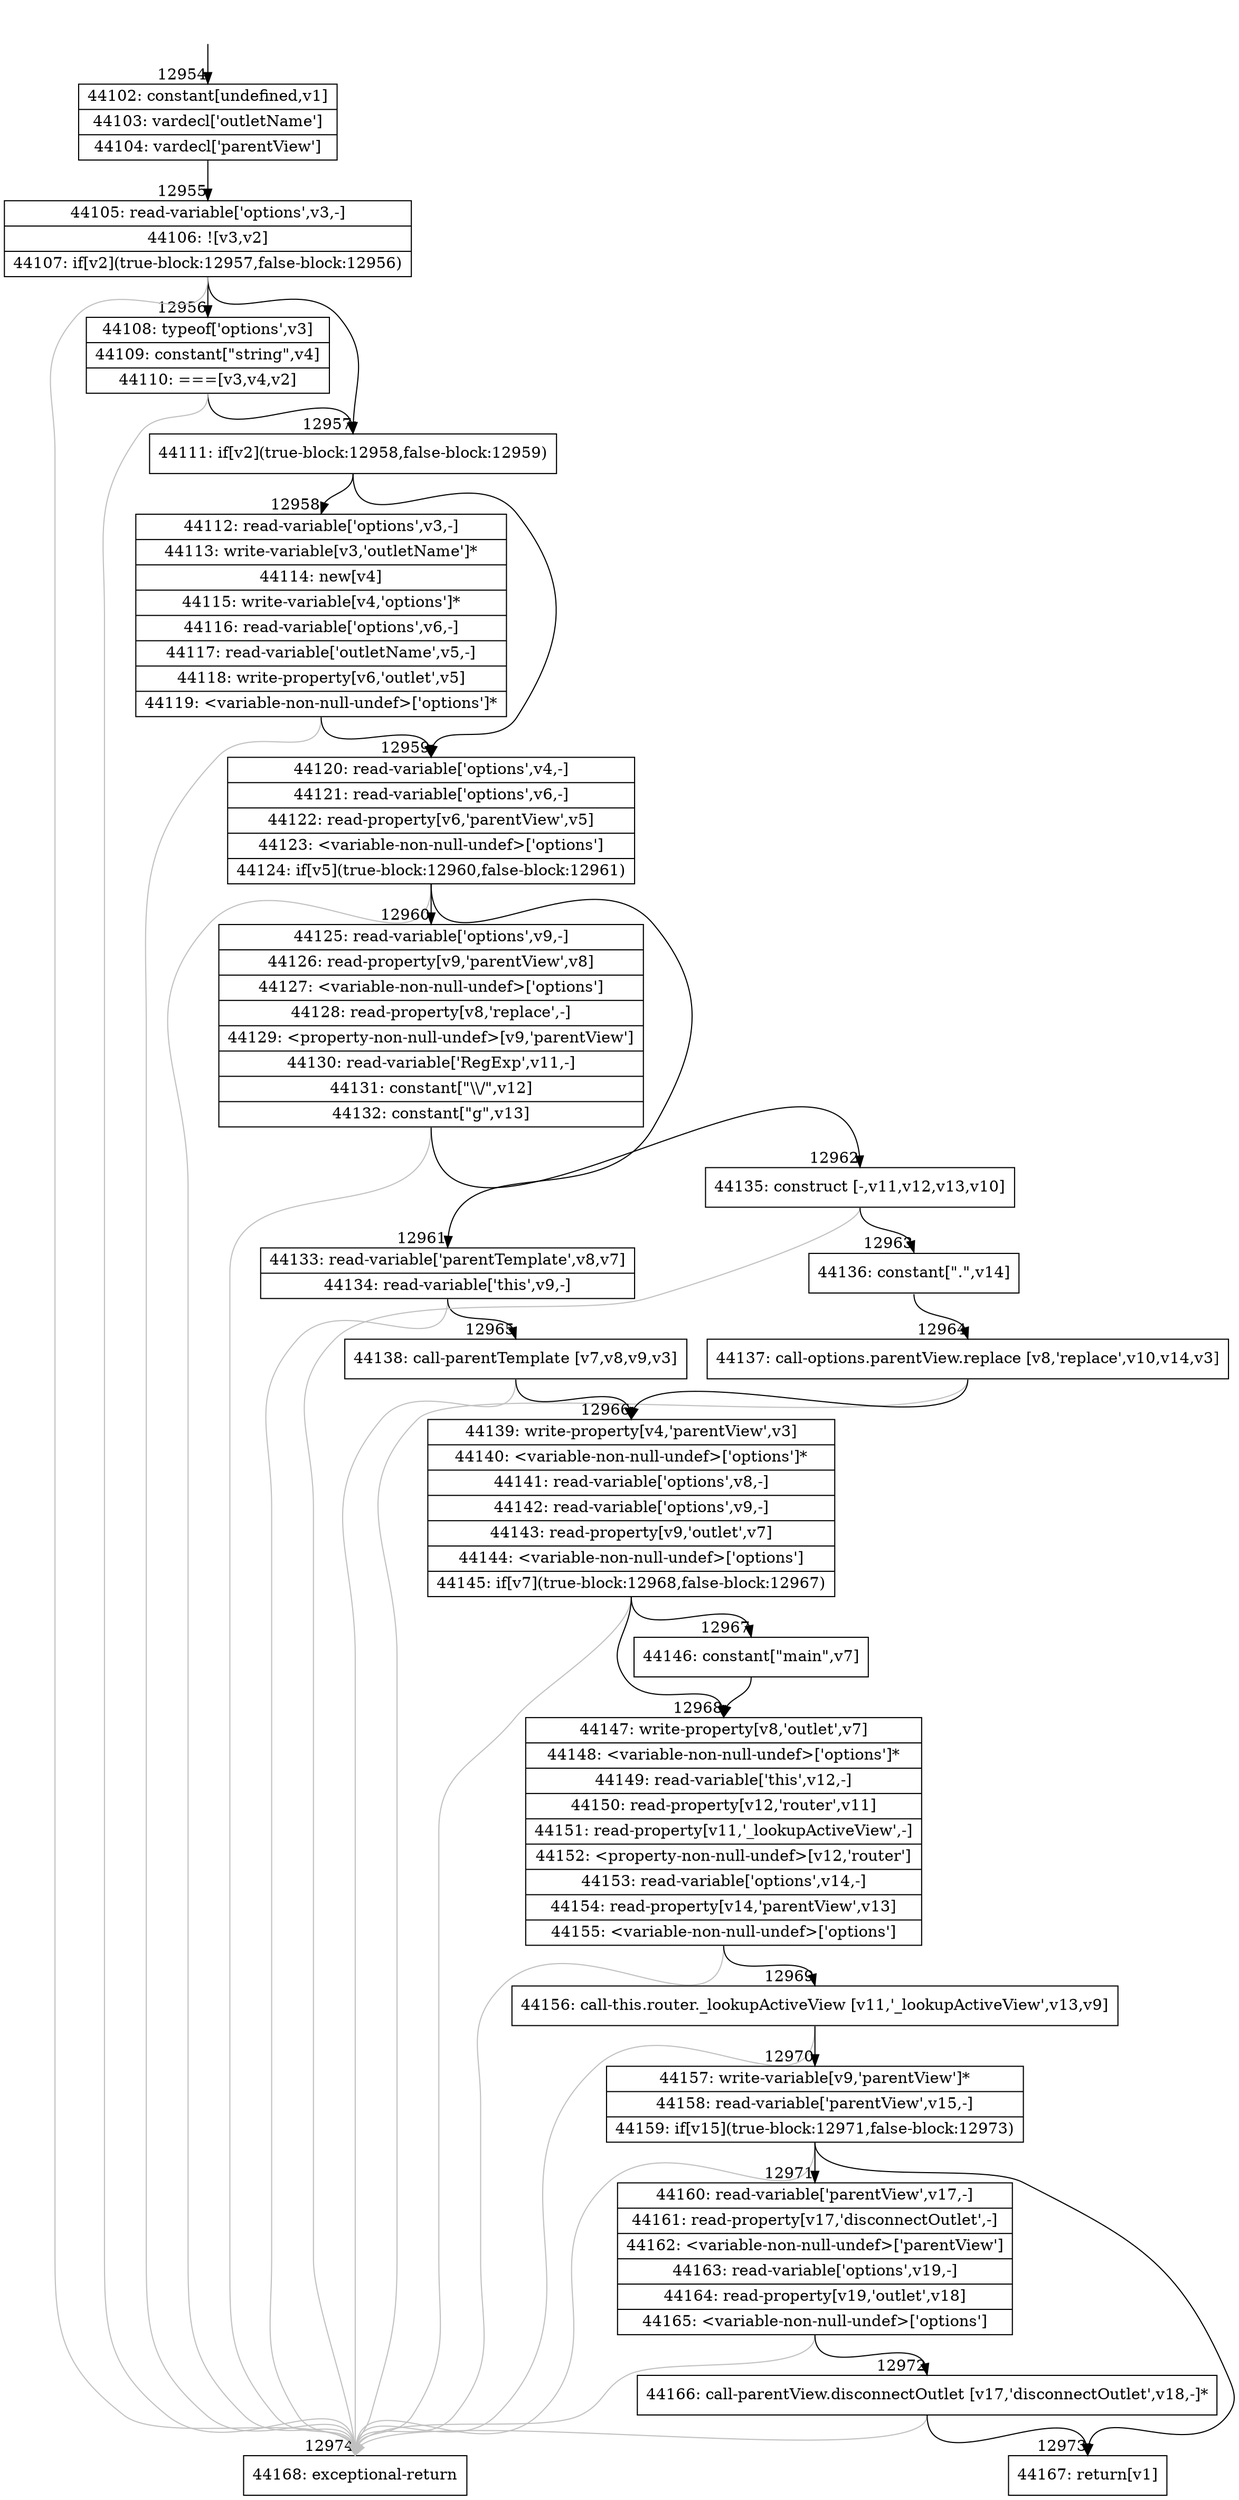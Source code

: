 digraph {
rankdir="TD"
BB_entry1069[shape=none,label=""];
BB_entry1069 -> BB12954 [tailport=s, headport=n, headlabel="    12954"]
BB12954 [shape=record label="{44102: constant[undefined,v1]|44103: vardecl['outletName']|44104: vardecl['parentView']}" ] 
BB12954 -> BB12955 [tailport=s, headport=n, headlabel="      12955"]
BB12955 [shape=record label="{44105: read-variable['options',v3,-]|44106: ![v3,v2]|44107: if[v2](true-block:12957,false-block:12956)}" ] 
BB12955 -> BB12957 [tailport=s, headport=n, headlabel="      12957"]
BB12955 -> BB12956 [tailport=s, headport=n, headlabel="      12956"]
BB12955 -> BB12974 [tailport=s, headport=n, color=gray, headlabel="      12974"]
BB12956 [shape=record label="{44108: typeof['options',v3]|44109: constant[\"string\",v4]|44110: ===[v3,v4,v2]}" ] 
BB12956 -> BB12957 [tailport=s, headport=n]
BB12956 -> BB12974 [tailport=s, headport=n, color=gray]
BB12957 [shape=record label="{44111: if[v2](true-block:12958,false-block:12959)}" ] 
BB12957 -> BB12958 [tailport=s, headport=n, headlabel="      12958"]
BB12957 -> BB12959 [tailport=s, headport=n, headlabel="      12959"]
BB12958 [shape=record label="{44112: read-variable['options',v3,-]|44113: write-variable[v3,'outletName']*|44114: new[v4]|44115: write-variable[v4,'options']*|44116: read-variable['options',v6,-]|44117: read-variable['outletName',v5,-]|44118: write-property[v6,'outlet',v5]|44119: \<variable-non-null-undef\>['options']*}" ] 
BB12958 -> BB12959 [tailport=s, headport=n]
BB12958 -> BB12974 [tailport=s, headport=n, color=gray]
BB12959 [shape=record label="{44120: read-variable['options',v4,-]|44121: read-variable['options',v6,-]|44122: read-property[v6,'parentView',v5]|44123: \<variable-non-null-undef\>['options']|44124: if[v5](true-block:12960,false-block:12961)}" ] 
BB12959 -> BB12960 [tailport=s, headport=n, headlabel="      12960"]
BB12959 -> BB12961 [tailport=s, headport=n, headlabel="      12961"]
BB12959 -> BB12974 [tailport=s, headport=n, color=gray]
BB12960 [shape=record label="{44125: read-variable['options',v9,-]|44126: read-property[v9,'parentView',v8]|44127: \<variable-non-null-undef\>['options']|44128: read-property[v8,'replace',-]|44129: \<property-non-null-undef\>[v9,'parentView']|44130: read-variable['RegExp',v11,-]|44131: constant[\"\\\\/\",v12]|44132: constant[\"g\",v13]}" ] 
BB12960 -> BB12962 [tailport=s, headport=n, headlabel="      12962"]
BB12960 -> BB12974 [tailport=s, headport=n, color=gray]
BB12961 [shape=record label="{44133: read-variable['parentTemplate',v8,v7]|44134: read-variable['this',v9,-]}" ] 
BB12961 -> BB12965 [tailport=s, headport=n, headlabel="      12965"]
BB12961 -> BB12974 [tailport=s, headport=n, color=gray]
BB12962 [shape=record label="{44135: construct [-,v11,v12,v13,v10]}" ] 
BB12962 -> BB12963 [tailport=s, headport=n, headlabel="      12963"]
BB12962 -> BB12974 [tailport=s, headport=n, color=gray]
BB12963 [shape=record label="{44136: constant[\".\",v14]}" ] 
BB12963 -> BB12964 [tailport=s, headport=n, headlabel="      12964"]
BB12964 [shape=record label="{44137: call-options.parentView.replace [v8,'replace',v10,v14,v3]}" ] 
BB12964 -> BB12966 [tailport=s, headport=n, headlabel="      12966"]
BB12964 -> BB12974 [tailport=s, headport=n, color=gray]
BB12965 [shape=record label="{44138: call-parentTemplate [v7,v8,v9,v3]}" ] 
BB12965 -> BB12966 [tailport=s, headport=n]
BB12965 -> BB12974 [tailport=s, headport=n, color=gray]
BB12966 [shape=record label="{44139: write-property[v4,'parentView',v3]|44140: \<variable-non-null-undef\>['options']*|44141: read-variable['options',v8,-]|44142: read-variable['options',v9,-]|44143: read-property[v9,'outlet',v7]|44144: \<variable-non-null-undef\>['options']|44145: if[v7](true-block:12968,false-block:12967)}" ] 
BB12966 -> BB12968 [tailport=s, headport=n, headlabel="      12968"]
BB12966 -> BB12967 [tailport=s, headport=n, headlabel="      12967"]
BB12966 -> BB12974 [tailport=s, headport=n, color=gray]
BB12967 [shape=record label="{44146: constant[\"main\",v7]}" ] 
BB12967 -> BB12968 [tailport=s, headport=n]
BB12968 [shape=record label="{44147: write-property[v8,'outlet',v7]|44148: \<variable-non-null-undef\>['options']*|44149: read-variable['this',v12,-]|44150: read-property[v12,'router',v11]|44151: read-property[v11,'_lookupActiveView',-]|44152: \<property-non-null-undef\>[v12,'router']|44153: read-variable['options',v14,-]|44154: read-property[v14,'parentView',v13]|44155: \<variable-non-null-undef\>['options']}" ] 
BB12968 -> BB12969 [tailport=s, headport=n, headlabel="      12969"]
BB12968 -> BB12974 [tailport=s, headport=n, color=gray]
BB12969 [shape=record label="{44156: call-this.router._lookupActiveView [v11,'_lookupActiveView',v13,v9]}" ] 
BB12969 -> BB12970 [tailport=s, headport=n, headlabel="      12970"]
BB12969 -> BB12974 [tailport=s, headport=n, color=gray]
BB12970 [shape=record label="{44157: write-variable[v9,'parentView']*|44158: read-variable['parentView',v15,-]|44159: if[v15](true-block:12971,false-block:12973)}" ] 
BB12970 -> BB12971 [tailport=s, headport=n, headlabel="      12971"]
BB12970 -> BB12973 [tailport=s, headport=n, headlabel="      12973"]
BB12970 -> BB12974 [tailport=s, headport=n, color=gray]
BB12971 [shape=record label="{44160: read-variable['parentView',v17,-]|44161: read-property[v17,'disconnectOutlet',-]|44162: \<variable-non-null-undef\>['parentView']|44163: read-variable['options',v19,-]|44164: read-property[v19,'outlet',v18]|44165: \<variable-non-null-undef\>['options']}" ] 
BB12971 -> BB12972 [tailport=s, headport=n, headlabel="      12972"]
BB12971 -> BB12974 [tailport=s, headport=n, color=gray]
BB12972 [shape=record label="{44166: call-parentView.disconnectOutlet [v17,'disconnectOutlet',v18,-]*}" ] 
BB12972 -> BB12973 [tailport=s, headport=n]
BB12972 -> BB12974 [tailport=s, headport=n, color=gray]
BB12973 [shape=record label="{44167: return[v1]}" ] 
BB12974 [shape=record label="{44168: exceptional-return}" ] 
//#$~ 24561
}
